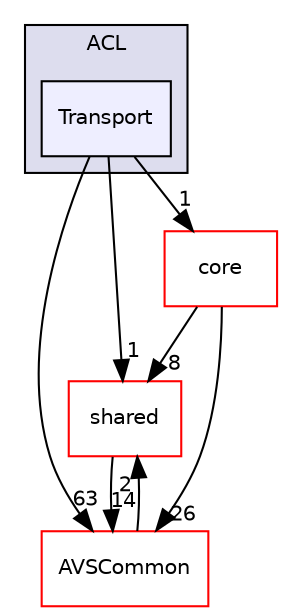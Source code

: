 digraph "/workplace/avs-device-sdk/ACL/include/ACL/Transport" {
  compound=true
  node [ fontsize="10", fontname="Helvetica"];
  edge [ labelfontsize="10", labelfontname="Helvetica"];
  subgraph clusterdir_ce0d3eda4bb43bdcf8c1c51ff13ee585 {
    graph [ bgcolor="#ddddee", pencolor="black", label="ACL" fontname="Helvetica", fontsize="10", URL="dir_ce0d3eda4bb43bdcf8c1c51ff13ee585.html"]
  dir_711bc606e725cfd07f3f2b0a5f6ebc00 [shape=box, label="Transport", style="filled", fillcolor="#eeeeff", pencolor="black", URL="dir_711bc606e725cfd07f3f2b0a5f6ebc00.html"];
  }
  dir_9982052f7ce695d12571567315b2fafa [shape=box label="shared" fillcolor="white" style="filled" color="red" URL="dir_9982052f7ce695d12571567315b2fafa.html"];
  dir_13e65effb2bde530b17b3d5eefcd0266 [shape=box label="AVSCommon" fillcolor="white" style="filled" color="red" URL="dir_13e65effb2bde530b17b3d5eefcd0266.html"];
  dir_4270bfced15e0e73154b13468c7c9ad9 [shape=box label="core" fillcolor="white" style="filled" color="red" URL="dir_4270bfced15e0e73154b13468c7c9ad9.html"];
  dir_711bc606e725cfd07f3f2b0a5f6ebc00->dir_9982052f7ce695d12571567315b2fafa [headlabel="1", labeldistance=1.5 headhref="dir_000003_000549.html"];
  dir_711bc606e725cfd07f3f2b0a5f6ebc00->dir_13e65effb2bde530b17b3d5eefcd0266 [headlabel="63", labeldistance=1.5 headhref="dir_000003_000017.html"];
  dir_711bc606e725cfd07f3f2b0a5f6ebc00->dir_4270bfced15e0e73154b13468c7c9ad9 [headlabel="1", labeldistance=1.5 headhref="dir_000003_000426.html"];
  dir_9982052f7ce695d12571567315b2fafa->dir_13e65effb2bde530b17b3d5eefcd0266 [headlabel="14", labeldistance=1.5 headhref="dir_000549_000017.html"];
  dir_13e65effb2bde530b17b3d5eefcd0266->dir_9982052f7ce695d12571567315b2fafa [headlabel="2", labeldistance=1.5 headhref="dir_000017_000549.html"];
  dir_4270bfced15e0e73154b13468c7c9ad9->dir_9982052f7ce695d12571567315b2fafa [headlabel="8", labeldistance=1.5 headhref="dir_000426_000549.html"];
  dir_4270bfced15e0e73154b13468c7c9ad9->dir_13e65effb2bde530b17b3d5eefcd0266 [headlabel="26", labeldistance=1.5 headhref="dir_000426_000017.html"];
}
